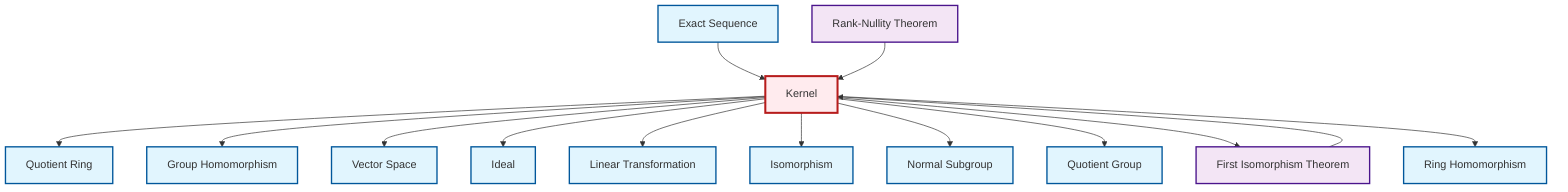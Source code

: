 graph TD
    classDef definition fill:#e1f5fe,stroke:#01579b,stroke-width:2px
    classDef theorem fill:#f3e5f5,stroke:#4a148c,stroke-width:2px
    classDef axiom fill:#fff3e0,stroke:#e65100,stroke-width:2px
    classDef example fill:#e8f5e9,stroke:#1b5e20,stroke-width:2px
    classDef current fill:#ffebee,stroke:#b71c1c,stroke-width:3px
    def-ideal["Ideal"]:::definition
    def-kernel["Kernel"]:::definition
    def-homomorphism["Group Homomorphism"]:::definition
    def-isomorphism["Isomorphism"]:::definition
    def-vector-space["Vector Space"]:::definition
    def-quotient-group["Quotient Group"]:::definition
    thm-first-isomorphism["First Isomorphism Theorem"]:::theorem
    thm-rank-nullity["Rank-Nullity Theorem"]:::theorem
    def-exact-sequence["Exact Sequence"]:::definition
    def-linear-transformation["Linear Transformation"]:::definition
    def-normal-subgroup["Normal Subgroup"]:::definition
    def-quotient-ring["Quotient Ring"]:::definition
    def-ring-homomorphism["Ring Homomorphism"]:::definition
    thm-first-isomorphism --> def-kernel
    def-kernel --> def-quotient-ring
    def-kernel --> def-homomorphism
    def-kernel --> def-vector-space
    def-exact-sequence --> def-kernel
    def-kernel --> def-ideal
    def-kernel --> def-linear-transformation
    def-kernel --> def-isomorphism
    thm-rank-nullity --> def-kernel
    def-kernel --> def-normal-subgroup
    def-kernel --> def-quotient-group
    def-kernel --> thm-first-isomorphism
    def-kernel --> def-ring-homomorphism
    class def-kernel current